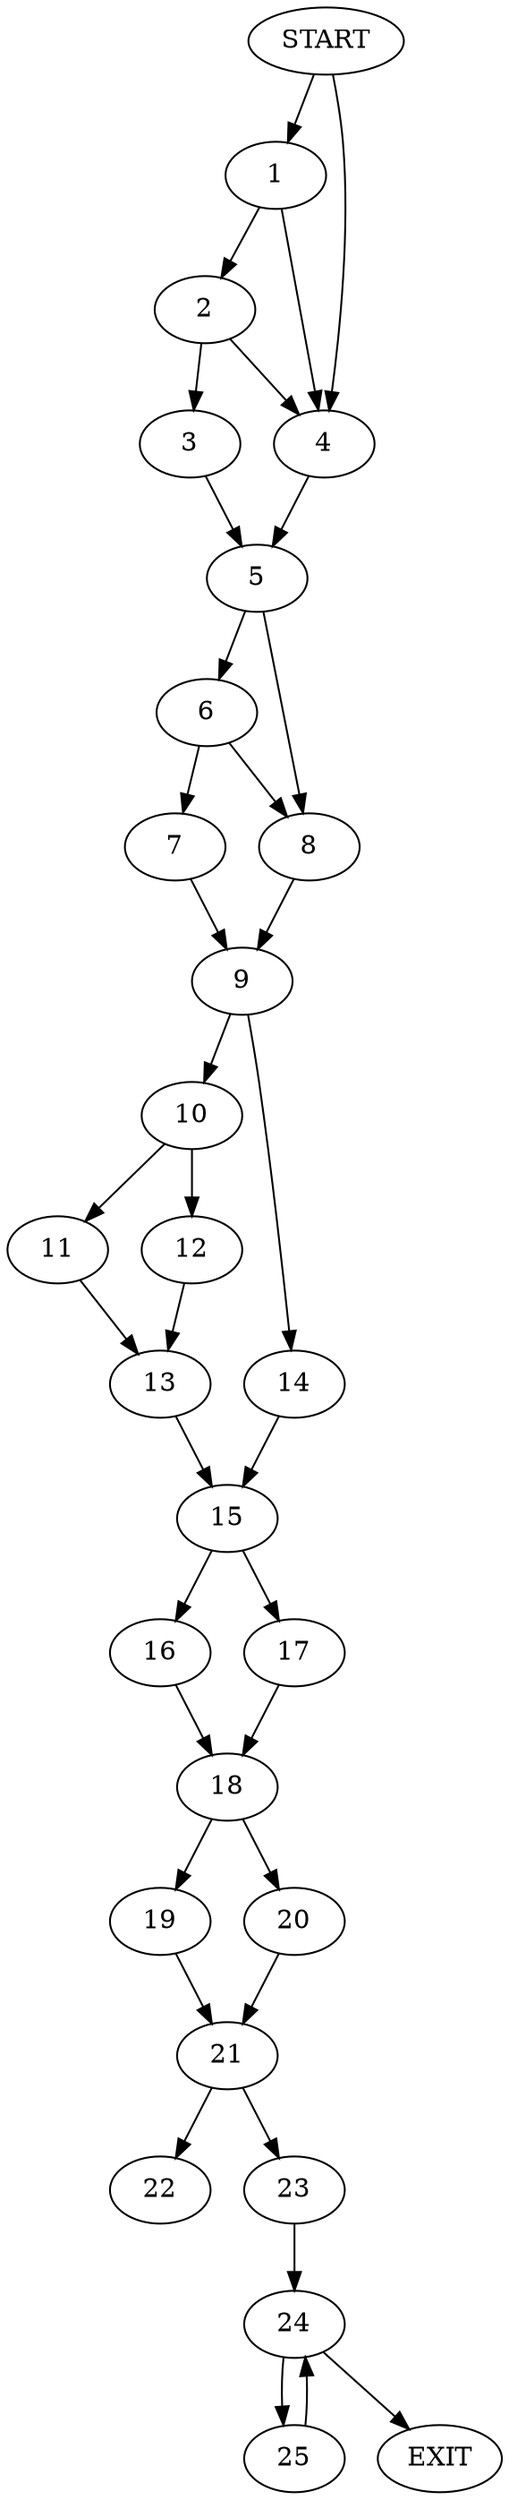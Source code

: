 digraph { 
0 [label="START"];
1;
2;
3;
4;
5;
6;
7;
8;
9;
10;
11;
12;
13;
14;
15;
16;
17;
18;
19;
20;
21;
22;
23;
24;
25;
26[label="EXIT"];
0 -> 1;
0 -> 4;
1 -> 4;
1 -> 2;
2 -> 3;
2 -> 4;
3 -> 5;
4 -> 5;
5 -> 8;
5 -> 6;
6 -> 7;
6 -> 8;
7 -> 9;
8 -> 9;
9 -> 10;
9 -> 14;
10 -> 11;
10 -> 12;
11 -> 13;
12 -> 13;
13 -> 15;
14 -> 15;
15 -> 16;
15 -> 17;
16 -> 18;
17 -> 18;
18 -> 19;
18 -> 20;
19 -> 21;
20 -> 21;
21 -> 22;
21 -> 23;
23 -> 24;
24 -> 25;
24 -> 26;
25 -> 24;
}